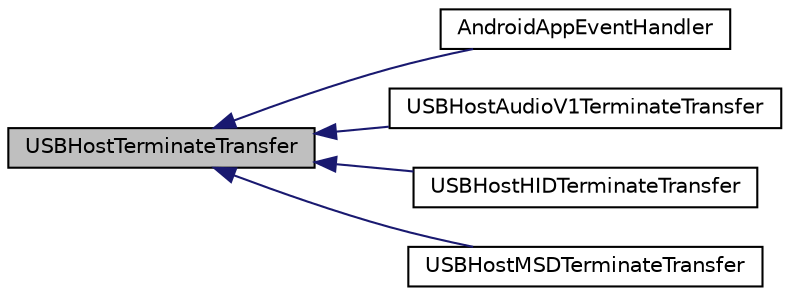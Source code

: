 digraph "USBHostTerminateTransfer"
{
  edge [fontname="Helvetica",fontsize="10",labelfontname="Helvetica",labelfontsize="10"];
  node [fontname="Helvetica",fontsize="10",shape=record];
  rankdir="LR";
  Node1 [label="USBHostTerminateTransfer",height=0.2,width=0.4,color="black", fillcolor="grey75", style="filled", fontcolor="black"];
  Node1 -> Node2 [dir="back",color="midnightblue",fontsize="10",style="solid",fontname="Helvetica"];
  Node2 [label="AndroidAppEventHandler",height=0.2,width=0.4,color="black", fillcolor="white", style="filled",URL="$usb__host__android_8c.html#a25b2cb9071b8ae5594ca15b2046d304e"];
  Node1 -> Node3 [dir="back",color="midnightblue",fontsize="10",style="solid",fontname="Helvetica"];
  Node3 [label="USBHostAudioV1TerminateTransfer",height=0.2,width=0.4,color="black", fillcolor="white", style="filled",URL="$usb__host__audio__v1_8c.html#aa77cdf9f66324a42f51539ec07074f1e"];
  Node1 -> Node4 [dir="back",color="midnightblue",fontsize="10",style="solid",fontname="Helvetica"];
  Node4 [label="USBHostHIDTerminateTransfer",height=0.2,width=0.4,color="black", fillcolor="white", style="filled",URL="$usb__host__hid_8c.html#a6f970ad84883cec441b83953841f1430"];
  Node1 -> Node5 [dir="back",color="midnightblue",fontsize="10",style="solid",fontname="Helvetica"];
  Node5 [label="USBHostMSDTerminateTransfer",height=0.2,width=0.4,color="black", fillcolor="white", style="filled",URL="$usb__host__msd_8c.html#a22e0882e6a36f4c37cee56e7d43fc378"];
}
